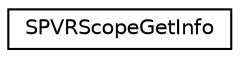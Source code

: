 digraph "Graphical Class Hierarchy"
{
  edge [fontname="Helvetica",fontsize="10",labelfontname="Helvetica",labelfontsize="10"];
  node [fontname="Helvetica",fontsize="10",shape=record];
  rankdir="LR";
  Node1 [label="SPVRScopeGetInfo",height=0.2,width=0.4,color="black", fillcolor="white", style="filled",URL="$struct_s_p_v_r_scope_get_info.html",tooltip="A set of return values holding miscellaneous PVRScope information. "];
}
